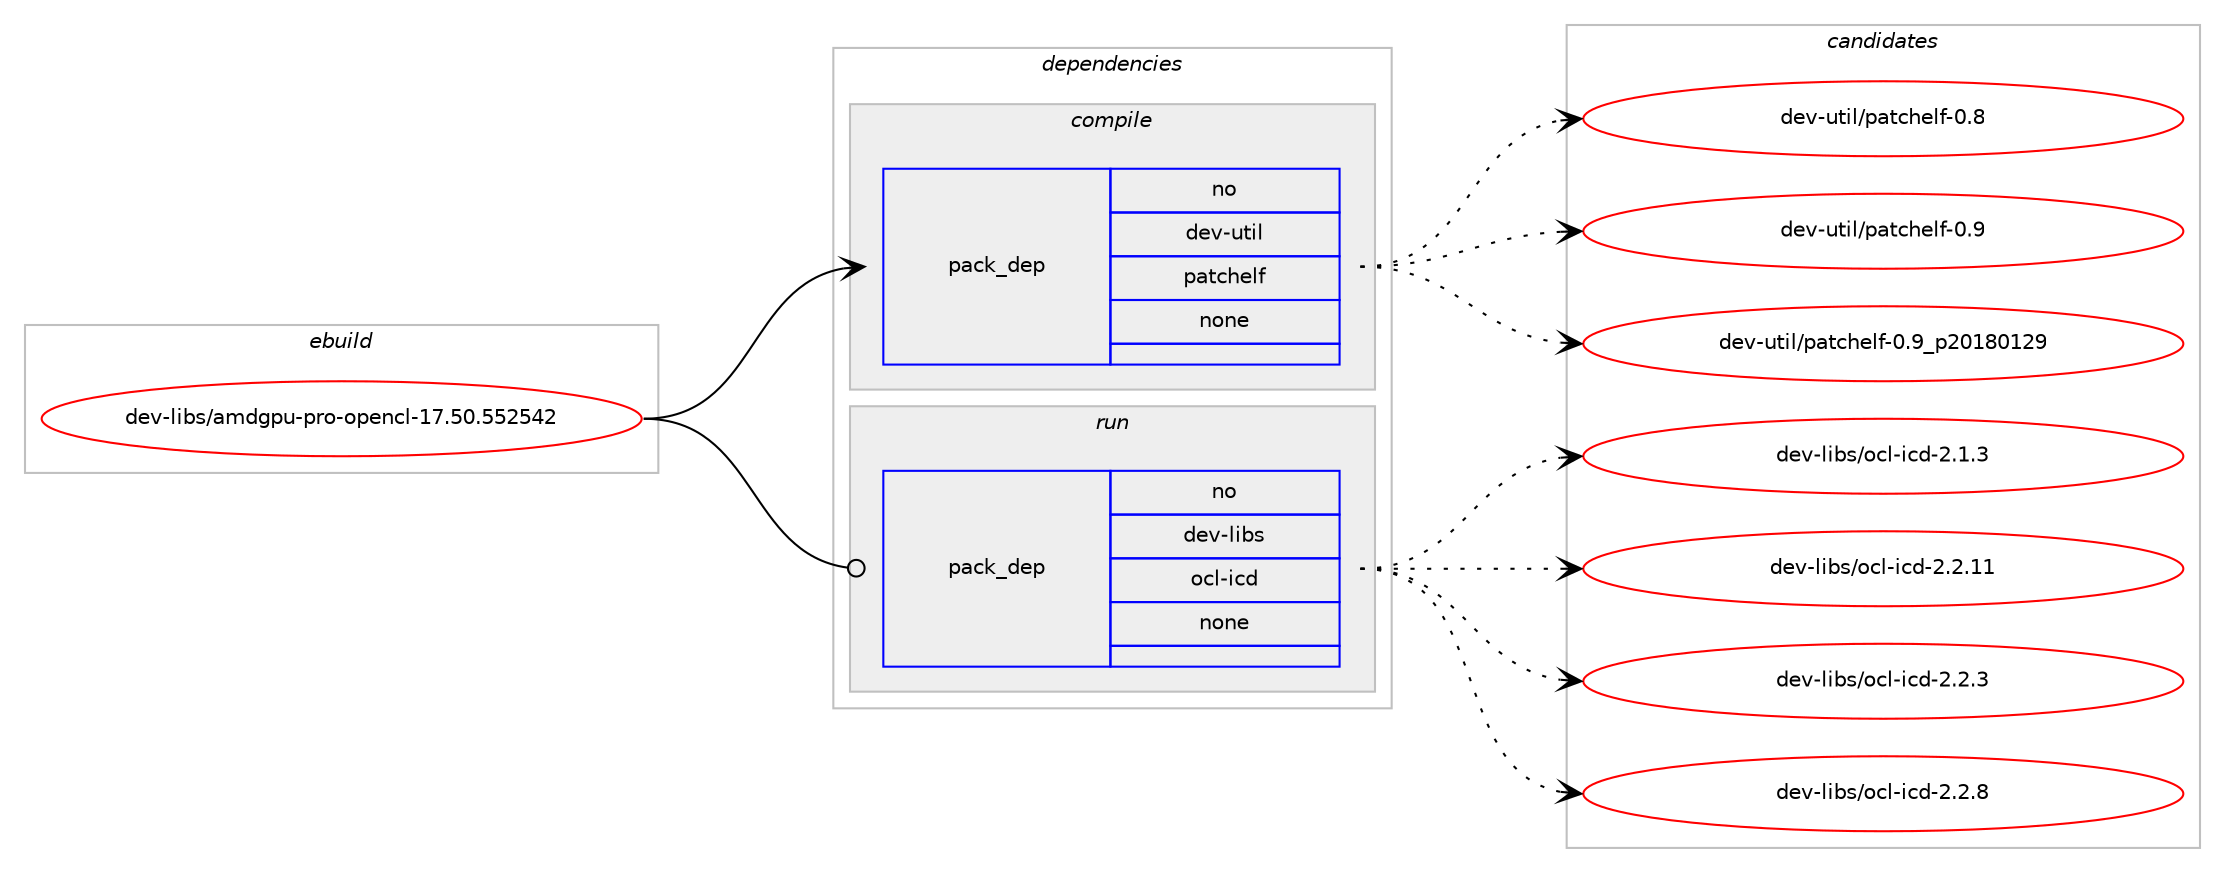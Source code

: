 digraph prolog {

# *************
# Graph options
# *************

newrank=true;
concentrate=true;
compound=true;
graph [rankdir=LR,fontname=Helvetica,fontsize=10,ranksep=1.5];#, ranksep=2.5, nodesep=0.2];
edge  [arrowhead=vee];
node  [fontname=Helvetica,fontsize=10];

# **********
# The ebuild
# **********

subgraph cluster_leftcol {
color=gray;
rank=same;
label=<<i>ebuild</i>>;
id [label="dev-libs/amdgpu-pro-opencl-17.50.552542", color=red, width=4, href="../dev-libs/amdgpu-pro-opencl-17.50.552542.svg"];
}

# ****************
# The dependencies
# ****************

subgraph cluster_midcol {
color=gray;
label=<<i>dependencies</i>>;
subgraph cluster_compile {
fillcolor="#eeeeee";
style=filled;
label=<<i>compile</i>>;
subgraph pack2460 {
dependency3687 [label=<<TABLE BORDER="0" CELLBORDER="1" CELLSPACING="0" CELLPADDING="4" WIDTH="220"><TR><TD ROWSPAN="6" CELLPADDING="30">pack_dep</TD></TR><TR><TD WIDTH="110">no</TD></TR><TR><TD>dev-util</TD></TR><TR><TD>patchelf</TD></TR><TR><TD>none</TD></TR><TR><TD></TD></TR></TABLE>>, shape=none, color=blue];
}
id:e -> dependency3687:w [weight=20,style="solid",arrowhead="vee"];
}
subgraph cluster_compileandrun {
fillcolor="#eeeeee";
style=filled;
label=<<i>compile and run</i>>;
}
subgraph cluster_run {
fillcolor="#eeeeee";
style=filled;
label=<<i>run</i>>;
subgraph pack2461 {
dependency3688 [label=<<TABLE BORDER="0" CELLBORDER="1" CELLSPACING="0" CELLPADDING="4" WIDTH="220"><TR><TD ROWSPAN="6" CELLPADDING="30">pack_dep</TD></TR><TR><TD WIDTH="110">no</TD></TR><TR><TD>dev-libs</TD></TR><TR><TD>ocl-icd</TD></TR><TR><TD>none</TD></TR><TR><TD></TD></TR></TABLE>>, shape=none, color=blue];
}
id:e -> dependency3688:w [weight=20,style="solid",arrowhead="odot"];
}
}

# **************
# The candidates
# **************

subgraph cluster_choices {
rank=same;
color=gray;
label=<<i>candidates</i>>;

subgraph choice2460 {
color=black;
nodesep=1;
choice1001011184511711610510847112971169910410110810245484656 [label="dev-util/patchelf-0.8", color=red, width=4,href="../dev-util/patchelf-0.8.svg"];
choice1001011184511711610510847112971169910410110810245484657 [label="dev-util/patchelf-0.9", color=red, width=4,href="../dev-util/patchelf-0.9.svg"];
choice1001011184511711610510847112971169910410110810245484657951125048495648495057 [label="dev-util/patchelf-0.9_p20180129", color=red, width=4,href="../dev-util/patchelf-0.9_p20180129.svg"];
dependency3687:e -> choice1001011184511711610510847112971169910410110810245484656:w [style=dotted,weight="100"];
dependency3687:e -> choice1001011184511711610510847112971169910410110810245484657:w [style=dotted,weight="100"];
dependency3687:e -> choice1001011184511711610510847112971169910410110810245484657951125048495648495057:w [style=dotted,weight="100"];
}
subgraph choice2461 {
color=black;
nodesep=1;
choice100101118451081059811547111991084510599100455046494651 [label="dev-libs/ocl-icd-2.1.3", color=red, width=4,href="../dev-libs/ocl-icd-2.1.3.svg"];
choice10010111845108105981154711199108451059910045504650464949 [label="dev-libs/ocl-icd-2.2.11", color=red, width=4,href="../dev-libs/ocl-icd-2.2.11.svg"];
choice100101118451081059811547111991084510599100455046504651 [label="dev-libs/ocl-icd-2.2.3", color=red, width=4,href="../dev-libs/ocl-icd-2.2.3.svg"];
choice100101118451081059811547111991084510599100455046504656 [label="dev-libs/ocl-icd-2.2.8", color=red, width=4,href="../dev-libs/ocl-icd-2.2.8.svg"];
dependency3688:e -> choice100101118451081059811547111991084510599100455046494651:w [style=dotted,weight="100"];
dependency3688:e -> choice10010111845108105981154711199108451059910045504650464949:w [style=dotted,weight="100"];
dependency3688:e -> choice100101118451081059811547111991084510599100455046504651:w [style=dotted,weight="100"];
dependency3688:e -> choice100101118451081059811547111991084510599100455046504656:w [style=dotted,weight="100"];
}
}

}
